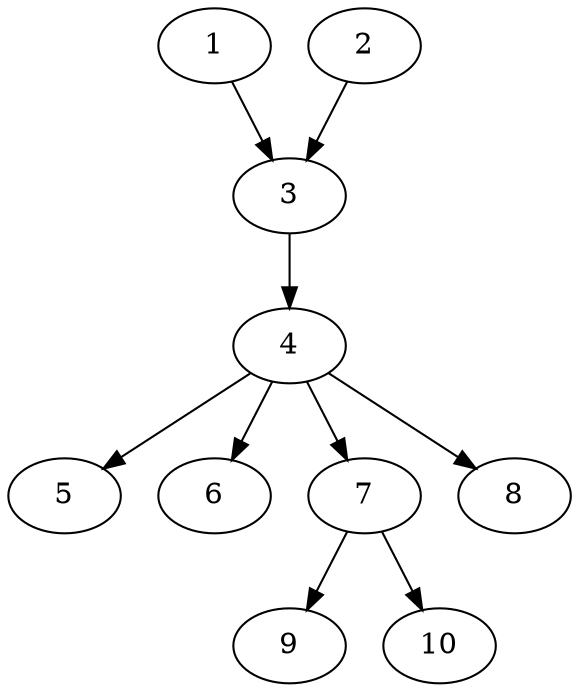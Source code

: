 // DAG automatically generated by daggen at Fri Aug  4 16:35:13 2017
// ./daggen --dot -n 10 --fat 0.8 --regular 0.2 --density 0.8 --jump 1 
digraph G {
  1 [size="12433", alpha="0.19"]
  1 -> 3 [size ="210"]
  2 [size="161978", alpha="0.13"]
  2 -> 3 [size ="210"]
  3 [size="58454", alpha="0.03"]
  3 -> 4 [size ="75"]
  4 [size="68719", alpha="0.01"]
  4 -> 5 [size ="134"]
  4 -> 6 [size ="134"]
  4 -> 7 [size ="134"]
  4 -> 8 [size ="134"]
  5 [size="782758", alpha="0.16"]
  6 [size="1984", alpha="0.15"]
  7 [size="525028", alpha="0.17"]
  7 -> 9 [size ="679"]
  7 -> 10 [size ="679"]
  8 [size="10188", alpha="0.17"]
  9 [size="16894", alpha="0.14"]
  10 [size="242381", alpha="0.19"]
}
